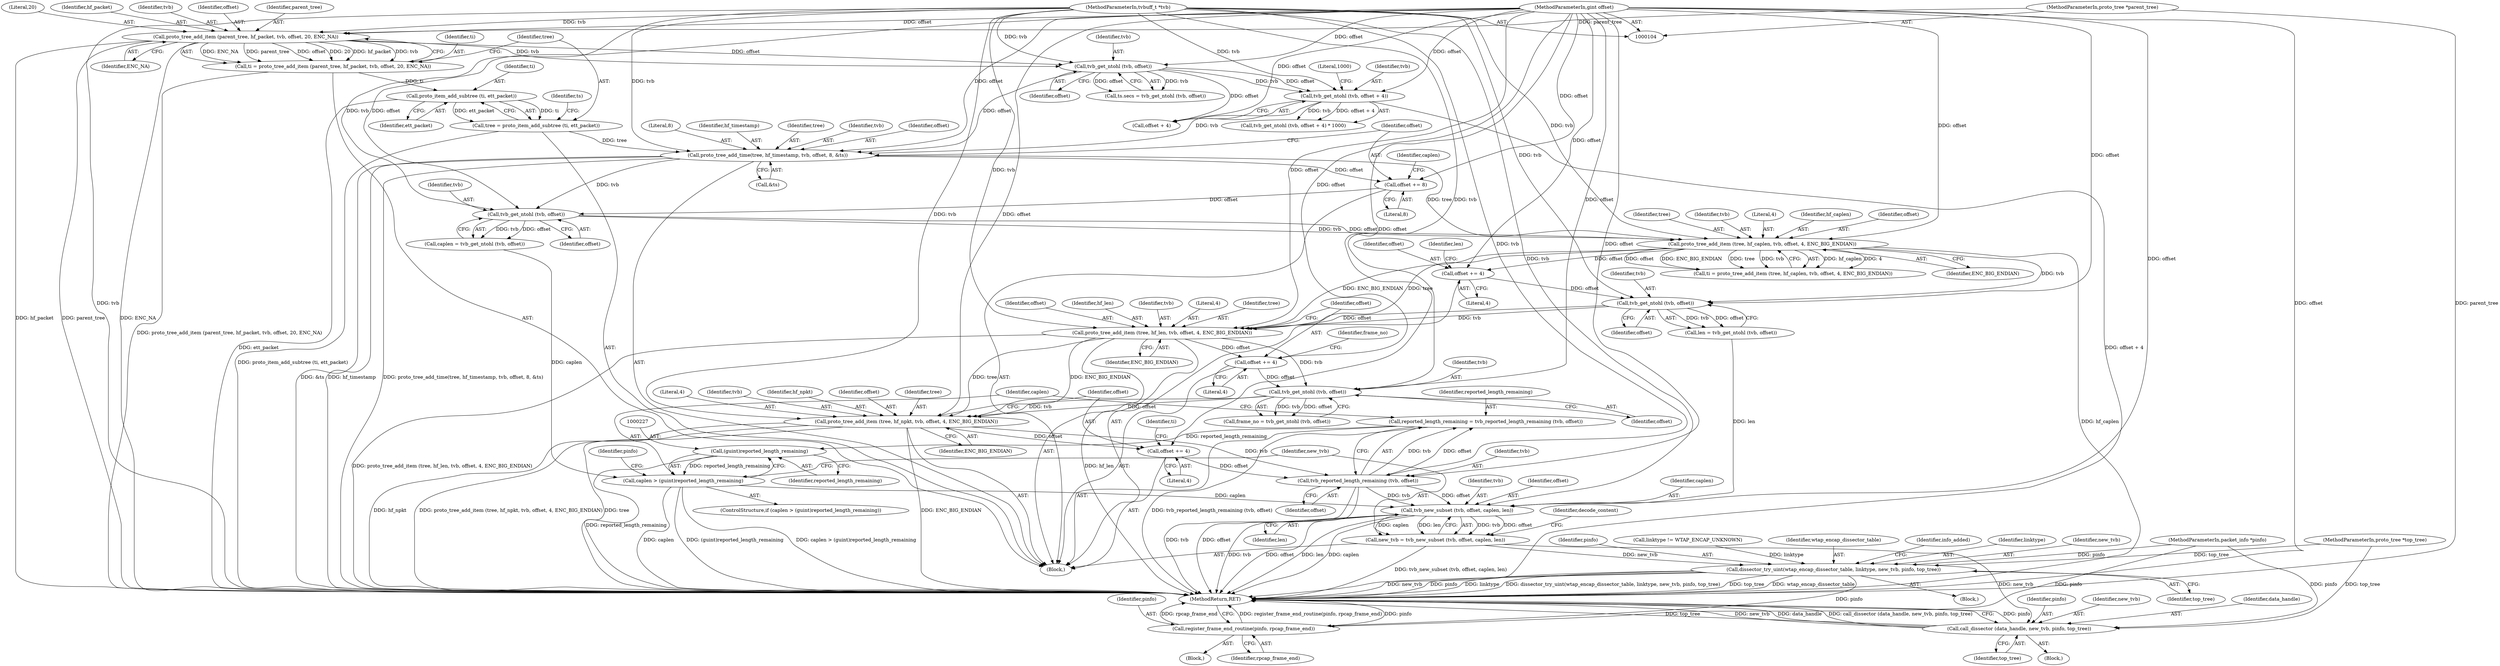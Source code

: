 digraph "1_wireshark_2c13e97d656c1c0ac4d76eb9d307664aae0e0cf7_1@API" {
"1000218" [label="(Call,reported_length_remaining = tvb_reported_length_remaining (tvb, offset))"];
"1000220" [label="(Call,tvb_reported_length_remaining (tvb, offset))"];
"1000200" [label="(Call,proto_tree_add_item (tree, hf_npkt, tvb, offset, 4, ENC_BIG_ENDIAN))"];
"1000185" [label="(Call,proto_tree_add_item (tree, hf_len, tvb, offset, 4, ENC_BIG_ENDIAN))"];
"1000170" [label="(Call,proto_tree_add_item (tree, hf_caplen, tvb, offset, 4, ENC_BIG_ENDIAN))"];
"1000152" [label="(Call,proto_tree_add_time(tree, hf_timestamp, tvb, offset, 8, &ts))"];
"1000129" [label="(Call,tree = proto_item_add_subtree (ti, ett_packet))"];
"1000131" [label="(Call,proto_item_add_subtree (ti, ett_packet))"];
"1000120" [label="(Call,ti = proto_tree_add_item (parent_tree, hf_packet, tvb, offset, 20, ENC_NA))"];
"1000122" [label="(Call,proto_tree_add_item (parent_tree, hf_packet, tvb, offset, 20, ENC_NA))"];
"1000108" [label="(MethodParameterIn,proto_tree *parent_tree)"];
"1000105" [label="(MethodParameterIn,tvbuff_t *tvb)"];
"1000109" [label="(MethodParameterIn,gint offset)"];
"1000146" [label="(Call,tvb_get_ntohl (tvb, offset + 4))"];
"1000138" [label="(Call,tvb_get_ntohl (tvb, offset))"];
"1000165" [label="(Call,tvb_get_ntohl (tvb, offset))"];
"1000160" [label="(Call,offset += 8)"];
"1000182" [label="(Call,tvb_get_ntohl (tvb, offset))"];
"1000177" [label="(Call,offset += 4)"];
"1000197" [label="(Call,tvb_get_ntohl (tvb, offset))"];
"1000192" [label="(Call,offset += 4)"];
"1000207" [label="(Call,offset += 4)"];
"1000226" [label="(Call,(guint)reported_length_remaining)"];
"1000224" [label="(Call,caplen > (guint)reported_length_remaining)"];
"1000238" [label="(Call,tvb_new_subset (tvb, offset, caplen, len))"];
"1000236" [label="(Call,new_tvb = tvb_new_subset (tvb, offset, caplen, len))"];
"1000250" [label="(Call,dissector_try_uint(wtap_encap_dissector_table, linktype, new_tvb, pinfo, top_tree))"];
"1000275" [label="(Call,register_frame_end_routine(pinfo, rpcap_frame_end))"];
"1000288" [label="(Call,call_dissector (data_handle, new_tvb, pinfo, top_tree))"];
"1000177" [label="(Call,offset += 4)"];
"1000241" [label="(Identifier,caplen)"];
"1000254" [label="(Identifier,pinfo)"];
"1000231" [label="(Identifier,pinfo)"];
"1000170" [label="(Call,proto_tree_add_item (tree, hf_caplen, tvb, offset, 4, ENC_BIG_ENDIAN))"];
"1000200" [label="(Call,proto_tree_add_item (tree, hf_npkt, tvb, offset, 4, ENC_BIG_ENDIAN))"];
"1000222" [label="(Identifier,offset)"];
"1000152" [label="(Call,proto_tree_add_time(tree, hf_timestamp, tvb, offset, 8, &ts))"];
"1000147" [label="(Identifier,tvb)"];
"1000207" [label="(Call,offset += 4)"];
"1000108" [label="(MethodParameterIn,proto_tree *parent_tree)"];
"1000249" [label="(Block,)"];
"1000225" [label="(Identifier,caplen)"];
"1000133" [label="(Identifier,ett_packet)"];
"1000171" [label="(Identifier,tree)"];
"1000178" [label="(Identifier,offset)"];
"1000199" [label="(Identifier,offset)"];
"1000246" [label="(Call,linktype != WTAP_ENCAP_UNKNOWN)"];
"1000129" [label="(Call,tree = proto_item_add_subtree (ti, ett_packet))"];
"1000289" [label="(Identifier,data_handle)"];
"1000188" [label="(Identifier,tvb)"];
"1000123" [label="(Identifier,parent_tree)"];
"1000134" [label="(Call,ts.secs = tvb_get_ntohl (tvb, offset))"];
"1000157" [label="(Literal,8)"];
"1000161" [label="(Identifier,offset)"];
"1000228" [label="(Identifier,reported_length_remaining)"];
"1000132" [label="(Identifier,ti)"];
"1000259" [label="(Block,)"];
"1000127" [label="(Literal,20)"];
"1000120" [label="(Call,ti = proto_tree_add_item (parent_tree, hf_packet, tvb, offset, 20, ENC_NA))"];
"1000124" [label="(Identifier,hf_packet)"];
"1000146" [label="(Call,tvb_get_ntohl (tvb, offset + 4))"];
"1000292" [label="(Identifier,top_tree)"];
"1000219" [label="(Identifier,reported_length_remaining)"];
"1000275" [label="(Call,register_frame_end_routine(pinfo, rpcap_frame_end))"];
"1000176" [label="(Identifier,ENC_BIG_ENDIAN)"];
"1000242" [label="(Identifier,len)"];
"1000195" [label="(Call,frame_no = tvb_get_ntohl (tvb, offset))"];
"1000245" [label="(Identifier,decode_content)"];
"1000179" [label="(Literal,4)"];
"1000180" [label="(Call,len = tvb_get_ntohl (tvb, offset))"];
"1000125" [label="(Identifier,tvb)"];
"1000173" [label="(Identifier,tvb)"];
"1000128" [label="(Identifier,ENC_NA)"];
"1000107" [label="(MethodParameterIn,proto_tree *top_tree)"];
"1000205" [label="(Literal,4)"];
"1000203" [label="(Identifier,tvb)"];
"1000226" [label="(Call,(guint)reported_length_remaining)"];
"1000131" [label="(Call,proto_item_add_subtree (ti, ett_packet))"];
"1000190" [label="(Literal,4)"];
"1000138" [label="(Call,tvb_get_ntohl (tvb, offset))"];
"1000162" [label="(Literal,8)"];
"1000202" [label="(Identifier,hf_npkt)"];
"1000130" [label="(Identifier,tree)"];
"1000184" [label="(Identifier,offset)"];
"1000291" [label="(Identifier,pinfo)"];
"1000238" [label="(Call,tvb_new_subset (tvb, offset, caplen, len))"];
"1000175" [label="(Literal,4)"];
"1000277" [label="(Identifier,rpcap_frame_end)"];
"1000250" [label="(Call,dissector_try_uint(wtap_encap_dissector_table, linktype, new_tvb, pinfo, top_tree))"];
"1000172" [label="(Identifier,hf_caplen)"];
"1000191" [label="(Identifier,ENC_BIG_ENDIAN)"];
"1000140" [label="(Identifier,offset)"];
"1000106" [label="(MethodParameterIn,packet_info *pinfo)"];
"1000288" [label="(Call,call_dissector (data_handle, new_tvb, pinfo, top_tree))"];
"1000122" [label="(Call,proto_tree_add_item (parent_tree, hf_packet, tvb, offset, 20, ENC_NA))"];
"1000139" [label="(Identifier,tvb)"];
"1000183" [label="(Identifier,tvb)"];
"1000174" [label="(Identifier,offset)"];
"1000251" [label="(Identifier,wtap_encap_dissector_table)"];
"1000126" [label="(Identifier,offset)"];
"1000148" [label="(Call,offset + 4)"];
"1000192" [label="(Call,offset += 4)"];
"1000158" [label="(Call,&ts)"];
"1000198" [label="(Identifier,tvb)"];
"1000208" [label="(Identifier,offset)"];
"1000154" [label="(Identifier,hf_timestamp)"];
"1000186" [label="(Identifier,tree)"];
"1000109" [label="(MethodParameterIn,gint offset)"];
"1000193" [label="(Identifier,offset)"];
"1000167" [label="(Identifier,offset)"];
"1000153" [label="(Identifier,tree)"];
"1000121" [label="(Identifier,ti)"];
"1000185" [label="(Call,proto_tree_add_item (tree, hf_len, tvb, offset, 4, ENC_BIG_ENDIAN))"];
"1000155" [label="(Identifier,tvb)"];
"1000220" [label="(Call,tvb_reported_length_remaining (tvb, offset))"];
"1000204" [label="(Identifier,offset)"];
"1000201" [label="(Identifier,tree)"];
"1000239" [label="(Identifier,tvb)"];
"1000189" [label="(Identifier,offset)"];
"1000168" [label="(Call,ti = proto_tree_add_item (tree, hf_caplen, tvb, offset, 4, ENC_BIG_ENDIAN))"];
"1000182" [label="(Call,tvb_get_ntohl (tvb, offset))"];
"1000258" [label="(Identifier,info_added)"];
"1000290" [label="(Identifier,new_tvb)"];
"1000165" [label="(Call,tvb_get_ntohl (tvb, offset))"];
"1000197" [label="(Call,tvb_get_ntohl (tvb, offset))"];
"1000164" [label="(Identifier,caplen)"];
"1000276" [label="(Identifier,pinfo)"];
"1000223" [label="(ControlStructure,if (caplen > (guint)reported_length_remaining))"];
"1000237" [label="(Identifier,new_tvb)"];
"1000145" [label="(Call,tvb_get_ntohl (tvb, offset + 4) * 1000)"];
"1000194" [label="(Literal,4)"];
"1000218" [label="(Call,reported_length_remaining = tvb_reported_length_remaining (tvb, offset))"];
"1000166" [label="(Identifier,tvb)"];
"1000293" [label="(MethodReturn,RET)"];
"1000111" [label="(Block,)"];
"1000206" [label="(Identifier,ENC_BIG_ENDIAN)"];
"1000160" [label="(Call,offset += 8)"];
"1000187" [label="(Identifier,hf_len)"];
"1000252" [label="(Identifier,linktype)"];
"1000279" [label="(Block,)"];
"1000224" [label="(Call,caplen > (guint)reported_length_remaining)"];
"1000221" [label="(Identifier,tvb)"];
"1000209" [label="(Literal,4)"];
"1000151" [label="(Literal,1000)"];
"1000181" [label="(Identifier,len)"];
"1000136" [label="(Identifier,ts)"];
"1000253" [label="(Identifier,new_tvb)"];
"1000236" [label="(Call,new_tvb = tvb_new_subset (tvb, offset, caplen, len))"];
"1000240" [label="(Identifier,offset)"];
"1000105" [label="(MethodParameterIn,tvbuff_t *tvb)"];
"1000156" [label="(Identifier,offset)"];
"1000196" [label="(Identifier,frame_no)"];
"1000255" [label="(Identifier,top_tree)"];
"1000211" [label="(Identifier,ti)"];
"1000163" [label="(Call,caplen = tvb_get_ntohl (tvb, offset))"];
"1000218" -> "1000111"  [label="AST: "];
"1000218" -> "1000220"  [label="CFG: "];
"1000219" -> "1000218"  [label="AST: "];
"1000220" -> "1000218"  [label="AST: "];
"1000225" -> "1000218"  [label="CFG: "];
"1000218" -> "1000293"  [label="DDG: tvb_reported_length_remaining (tvb, offset)"];
"1000220" -> "1000218"  [label="DDG: tvb"];
"1000220" -> "1000218"  [label="DDG: offset"];
"1000218" -> "1000226"  [label="DDG: reported_length_remaining"];
"1000220" -> "1000222"  [label="CFG: "];
"1000221" -> "1000220"  [label="AST: "];
"1000222" -> "1000220"  [label="AST: "];
"1000220" -> "1000293"  [label="DDG: tvb"];
"1000220" -> "1000293"  [label="DDG: offset"];
"1000200" -> "1000220"  [label="DDG: tvb"];
"1000105" -> "1000220"  [label="DDG: tvb"];
"1000207" -> "1000220"  [label="DDG: offset"];
"1000109" -> "1000220"  [label="DDG: offset"];
"1000220" -> "1000238"  [label="DDG: tvb"];
"1000220" -> "1000238"  [label="DDG: offset"];
"1000200" -> "1000111"  [label="AST: "];
"1000200" -> "1000206"  [label="CFG: "];
"1000201" -> "1000200"  [label="AST: "];
"1000202" -> "1000200"  [label="AST: "];
"1000203" -> "1000200"  [label="AST: "];
"1000204" -> "1000200"  [label="AST: "];
"1000205" -> "1000200"  [label="AST: "];
"1000206" -> "1000200"  [label="AST: "];
"1000208" -> "1000200"  [label="CFG: "];
"1000200" -> "1000293"  [label="DDG: proto_tree_add_item (tree, hf_npkt, tvb, offset, 4, ENC_BIG_ENDIAN)"];
"1000200" -> "1000293"  [label="DDG: tree"];
"1000200" -> "1000293"  [label="DDG: ENC_BIG_ENDIAN"];
"1000200" -> "1000293"  [label="DDG: hf_npkt"];
"1000185" -> "1000200"  [label="DDG: tree"];
"1000185" -> "1000200"  [label="DDG: ENC_BIG_ENDIAN"];
"1000197" -> "1000200"  [label="DDG: tvb"];
"1000197" -> "1000200"  [label="DDG: offset"];
"1000105" -> "1000200"  [label="DDG: tvb"];
"1000109" -> "1000200"  [label="DDG: offset"];
"1000200" -> "1000207"  [label="DDG: offset"];
"1000185" -> "1000111"  [label="AST: "];
"1000185" -> "1000191"  [label="CFG: "];
"1000186" -> "1000185"  [label="AST: "];
"1000187" -> "1000185"  [label="AST: "];
"1000188" -> "1000185"  [label="AST: "];
"1000189" -> "1000185"  [label="AST: "];
"1000190" -> "1000185"  [label="AST: "];
"1000191" -> "1000185"  [label="AST: "];
"1000193" -> "1000185"  [label="CFG: "];
"1000185" -> "1000293"  [label="DDG: proto_tree_add_item (tree, hf_len, tvb, offset, 4, ENC_BIG_ENDIAN)"];
"1000185" -> "1000293"  [label="DDG: hf_len"];
"1000170" -> "1000185"  [label="DDG: tree"];
"1000170" -> "1000185"  [label="DDG: ENC_BIG_ENDIAN"];
"1000182" -> "1000185"  [label="DDG: tvb"];
"1000182" -> "1000185"  [label="DDG: offset"];
"1000105" -> "1000185"  [label="DDG: tvb"];
"1000109" -> "1000185"  [label="DDG: offset"];
"1000185" -> "1000192"  [label="DDG: offset"];
"1000185" -> "1000197"  [label="DDG: tvb"];
"1000170" -> "1000168"  [label="AST: "];
"1000170" -> "1000176"  [label="CFG: "];
"1000171" -> "1000170"  [label="AST: "];
"1000172" -> "1000170"  [label="AST: "];
"1000173" -> "1000170"  [label="AST: "];
"1000174" -> "1000170"  [label="AST: "];
"1000175" -> "1000170"  [label="AST: "];
"1000176" -> "1000170"  [label="AST: "];
"1000168" -> "1000170"  [label="CFG: "];
"1000170" -> "1000293"  [label="DDG: hf_caplen"];
"1000170" -> "1000168"  [label="DDG: hf_caplen"];
"1000170" -> "1000168"  [label="DDG: 4"];
"1000170" -> "1000168"  [label="DDG: offset"];
"1000170" -> "1000168"  [label="DDG: ENC_BIG_ENDIAN"];
"1000170" -> "1000168"  [label="DDG: tree"];
"1000170" -> "1000168"  [label="DDG: tvb"];
"1000152" -> "1000170"  [label="DDG: tree"];
"1000165" -> "1000170"  [label="DDG: tvb"];
"1000165" -> "1000170"  [label="DDG: offset"];
"1000105" -> "1000170"  [label="DDG: tvb"];
"1000109" -> "1000170"  [label="DDG: offset"];
"1000170" -> "1000177"  [label="DDG: offset"];
"1000170" -> "1000182"  [label="DDG: tvb"];
"1000152" -> "1000111"  [label="AST: "];
"1000152" -> "1000158"  [label="CFG: "];
"1000153" -> "1000152"  [label="AST: "];
"1000154" -> "1000152"  [label="AST: "];
"1000155" -> "1000152"  [label="AST: "];
"1000156" -> "1000152"  [label="AST: "];
"1000157" -> "1000152"  [label="AST: "];
"1000158" -> "1000152"  [label="AST: "];
"1000161" -> "1000152"  [label="CFG: "];
"1000152" -> "1000293"  [label="DDG: hf_timestamp"];
"1000152" -> "1000293"  [label="DDG: proto_tree_add_time(tree, hf_timestamp, tvb, offset, 8, &ts)"];
"1000152" -> "1000293"  [label="DDG: &ts"];
"1000129" -> "1000152"  [label="DDG: tree"];
"1000146" -> "1000152"  [label="DDG: tvb"];
"1000105" -> "1000152"  [label="DDG: tvb"];
"1000109" -> "1000152"  [label="DDG: offset"];
"1000138" -> "1000152"  [label="DDG: offset"];
"1000152" -> "1000160"  [label="DDG: offset"];
"1000152" -> "1000165"  [label="DDG: tvb"];
"1000129" -> "1000111"  [label="AST: "];
"1000129" -> "1000131"  [label="CFG: "];
"1000130" -> "1000129"  [label="AST: "];
"1000131" -> "1000129"  [label="AST: "];
"1000136" -> "1000129"  [label="CFG: "];
"1000129" -> "1000293"  [label="DDG: proto_item_add_subtree (ti, ett_packet)"];
"1000131" -> "1000129"  [label="DDG: ti"];
"1000131" -> "1000129"  [label="DDG: ett_packet"];
"1000131" -> "1000133"  [label="CFG: "];
"1000132" -> "1000131"  [label="AST: "];
"1000133" -> "1000131"  [label="AST: "];
"1000131" -> "1000293"  [label="DDG: ett_packet"];
"1000120" -> "1000131"  [label="DDG: ti"];
"1000120" -> "1000111"  [label="AST: "];
"1000120" -> "1000122"  [label="CFG: "];
"1000121" -> "1000120"  [label="AST: "];
"1000122" -> "1000120"  [label="AST: "];
"1000130" -> "1000120"  [label="CFG: "];
"1000120" -> "1000293"  [label="DDG: proto_tree_add_item (parent_tree, hf_packet, tvb, offset, 20, ENC_NA)"];
"1000122" -> "1000120"  [label="DDG: ENC_NA"];
"1000122" -> "1000120"  [label="DDG: parent_tree"];
"1000122" -> "1000120"  [label="DDG: offset"];
"1000122" -> "1000120"  [label="DDG: 20"];
"1000122" -> "1000120"  [label="DDG: hf_packet"];
"1000122" -> "1000120"  [label="DDG: tvb"];
"1000122" -> "1000128"  [label="CFG: "];
"1000123" -> "1000122"  [label="AST: "];
"1000124" -> "1000122"  [label="AST: "];
"1000125" -> "1000122"  [label="AST: "];
"1000126" -> "1000122"  [label="AST: "];
"1000127" -> "1000122"  [label="AST: "];
"1000128" -> "1000122"  [label="AST: "];
"1000122" -> "1000293"  [label="DDG: parent_tree"];
"1000122" -> "1000293"  [label="DDG: ENC_NA"];
"1000122" -> "1000293"  [label="DDG: hf_packet"];
"1000108" -> "1000122"  [label="DDG: parent_tree"];
"1000105" -> "1000122"  [label="DDG: tvb"];
"1000109" -> "1000122"  [label="DDG: offset"];
"1000122" -> "1000138"  [label="DDG: tvb"];
"1000122" -> "1000138"  [label="DDG: offset"];
"1000108" -> "1000104"  [label="AST: "];
"1000108" -> "1000293"  [label="DDG: parent_tree"];
"1000105" -> "1000104"  [label="AST: "];
"1000105" -> "1000293"  [label="DDG: tvb"];
"1000105" -> "1000138"  [label="DDG: tvb"];
"1000105" -> "1000146"  [label="DDG: tvb"];
"1000105" -> "1000165"  [label="DDG: tvb"];
"1000105" -> "1000182"  [label="DDG: tvb"];
"1000105" -> "1000197"  [label="DDG: tvb"];
"1000105" -> "1000238"  [label="DDG: tvb"];
"1000109" -> "1000104"  [label="AST: "];
"1000109" -> "1000293"  [label="DDG: offset"];
"1000109" -> "1000138"  [label="DDG: offset"];
"1000109" -> "1000146"  [label="DDG: offset"];
"1000109" -> "1000148"  [label="DDG: offset"];
"1000109" -> "1000160"  [label="DDG: offset"];
"1000109" -> "1000165"  [label="DDG: offset"];
"1000109" -> "1000177"  [label="DDG: offset"];
"1000109" -> "1000182"  [label="DDG: offset"];
"1000109" -> "1000192"  [label="DDG: offset"];
"1000109" -> "1000197"  [label="DDG: offset"];
"1000109" -> "1000207"  [label="DDG: offset"];
"1000109" -> "1000238"  [label="DDG: offset"];
"1000146" -> "1000145"  [label="AST: "];
"1000146" -> "1000148"  [label="CFG: "];
"1000147" -> "1000146"  [label="AST: "];
"1000148" -> "1000146"  [label="AST: "];
"1000151" -> "1000146"  [label="CFG: "];
"1000146" -> "1000293"  [label="DDG: offset + 4"];
"1000146" -> "1000145"  [label="DDG: tvb"];
"1000146" -> "1000145"  [label="DDG: offset + 4"];
"1000138" -> "1000146"  [label="DDG: tvb"];
"1000138" -> "1000146"  [label="DDG: offset"];
"1000138" -> "1000134"  [label="AST: "];
"1000138" -> "1000140"  [label="CFG: "];
"1000139" -> "1000138"  [label="AST: "];
"1000140" -> "1000138"  [label="AST: "];
"1000134" -> "1000138"  [label="CFG: "];
"1000138" -> "1000134"  [label="DDG: tvb"];
"1000138" -> "1000134"  [label="DDG: offset"];
"1000138" -> "1000148"  [label="DDG: offset"];
"1000165" -> "1000163"  [label="AST: "];
"1000165" -> "1000167"  [label="CFG: "];
"1000166" -> "1000165"  [label="AST: "];
"1000167" -> "1000165"  [label="AST: "];
"1000163" -> "1000165"  [label="CFG: "];
"1000165" -> "1000163"  [label="DDG: tvb"];
"1000165" -> "1000163"  [label="DDG: offset"];
"1000160" -> "1000165"  [label="DDG: offset"];
"1000160" -> "1000111"  [label="AST: "];
"1000160" -> "1000162"  [label="CFG: "];
"1000161" -> "1000160"  [label="AST: "];
"1000162" -> "1000160"  [label="AST: "];
"1000164" -> "1000160"  [label="CFG: "];
"1000182" -> "1000180"  [label="AST: "];
"1000182" -> "1000184"  [label="CFG: "];
"1000183" -> "1000182"  [label="AST: "];
"1000184" -> "1000182"  [label="AST: "];
"1000180" -> "1000182"  [label="CFG: "];
"1000182" -> "1000180"  [label="DDG: tvb"];
"1000182" -> "1000180"  [label="DDG: offset"];
"1000177" -> "1000182"  [label="DDG: offset"];
"1000177" -> "1000111"  [label="AST: "];
"1000177" -> "1000179"  [label="CFG: "];
"1000178" -> "1000177"  [label="AST: "];
"1000179" -> "1000177"  [label="AST: "];
"1000181" -> "1000177"  [label="CFG: "];
"1000197" -> "1000195"  [label="AST: "];
"1000197" -> "1000199"  [label="CFG: "];
"1000198" -> "1000197"  [label="AST: "];
"1000199" -> "1000197"  [label="AST: "];
"1000195" -> "1000197"  [label="CFG: "];
"1000197" -> "1000195"  [label="DDG: tvb"];
"1000197" -> "1000195"  [label="DDG: offset"];
"1000192" -> "1000197"  [label="DDG: offset"];
"1000192" -> "1000111"  [label="AST: "];
"1000192" -> "1000194"  [label="CFG: "];
"1000193" -> "1000192"  [label="AST: "];
"1000194" -> "1000192"  [label="AST: "];
"1000196" -> "1000192"  [label="CFG: "];
"1000207" -> "1000111"  [label="AST: "];
"1000207" -> "1000209"  [label="CFG: "];
"1000208" -> "1000207"  [label="AST: "];
"1000209" -> "1000207"  [label="AST: "];
"1000211" -> "1000207"  [label="CFG: "];
"1000226" -> "1000224"  [label="AST: "];
"1000226" -> "1000228"  [label="CFG: "];
"1000227" -> "1000226"  [label="AST: "];
"1000228" -> "1000226"  [label="AST: "];
"1000224" -> "1000226"  [label="CFG: "];
"1000226" -> "1000293"  [label="DDG: reported_length_remaining"];
"1000226" -> "1000224"  [label="DDG: reported_length_remaining"];
"1000224" -> "1000223"  [label="AST: "];
"1000225" -> "1000224"  [label="AST: "];
"1000231" -> "1000224"  [label="CFG: "];
"1000237" -> "1000224"  [label="CFG: "];
"1000224" -> "1000293"  [label="DDG: caplen"];
"1000224" -> "1000293"  [label="DDG: (guint)reported_length_remaining"];
"1000224" -> "1000293"  [label="DDG: caplen > (guint)reported_length_remaining"];
"1000163" -> "1000224"  [label="DDG: caplen"];
"1000224" -> "1000238"  [label="DDG: caplen"];
"1000238" -> "1000236"  [label="AST: "];
"1000238" -> "1000242"  [label="CFG: "];
"1000239" -> "1000238"  [label="AST: "];
"1000240" -> "1000238"  [label="AST: "];
"1000241" -> "1000238"  [label="AST: "];
"1000242" -> "1000238"  [label="AST: "];
"1000236" -> "1000238"  [label="CFG: "];
"1000238" -> "1000293"  [label="DDG: tvb"];
"1000238" -> "1000293"  [label="DDG: offset"];
"1000238" -> "1000293"  [label="DDG: len"];
"1000238" -> "1000293"  [label="DDG: caplen"];
"1000238" -> "1000236"  [label="DDG: tvb"];
"1000238" -> "1000236"  [label="DDG: offset"];
"1000238" -> "1000236"  [label="DDG: caplen"];
"1000238" -> "1000236"  [label="DDG: len"];
"1000180" -> "1000238"  [label="DDG: len"];
"1000236" -> "1000111"  [label="AST: "];
"1000237" -> "1000236"  [label="AST: "];
"1000245" -> "1000236"  [label="CFG: "];
"1000236" -> "1000293"  [label="DDG: tvb_new_subset (tvb, offset, caplen, len)"];
"1000236" -> "1000250"  [label="DDG: new_tvb"];
"1000236" -> "1000288"  [label="DDG: new_tvb"];
"1000250" -> "1000249"  [label="AST: "];
"1000250" -> "1000255"  [label="CFG: "];
"1000251" -> "1000250"  [label="AST: "];
"1000252" -> "1000250"  [label="AST: "];
"1000253" -> "1000250"  [label="AST: "];
"1000254" -> "1000250"  [label="AST: "];
"1000255" -> "1000250"  [label="AST: "];
"1000258" -> "1000250"  [label="CFG: "];
"1000250" -> "1000293"  [label="DDG: top_tree"];
"1000250" -> "1000293"  [label="DDG: wtap_encap_dissector_table"];
"1000250" -> "1000293"  [label="DDG: new_tvb"];
"1000250" -> "1000293"  [label="DDG: pinfo"];
"1000250" -> "1000293"  [label="DDG: linktype"];
"1000250" -> "1000293"  [label="DDG: dissector_try_uint(wtap_encap_dissector_table, linktype, new_tvb, pinfo, top_tree)"];
"1000246" -> "1000250"  [label="DDG: linktype"];
"1000106" -> "1000250"  [label="DDG: pinfo"];
"1000107" -> "1000250"  [label="DDG: top_tree"];
"1000250" -> "1000275"  [label="DDG: pinfo"];
"1000275" -> "1000259"  [label="AST: "];
"1000275" -> "1000277"  [label="CFG: "];
"1000276" -> "1000275"  [label="AST: "];
"1000277" -> "1000275"  [label="AST: "];
"1000293" -> "1000275"  [label="CFG: "];
"1000275" -> "1000293"  [label="DDG: register_frame_end_routine(pinfo, rpcap_frame_end)"];
"1000275" -> "1000293"  [label="DDG: pinfo"];
"1000275" -> "1000293"  [label="DDG: rpcap_frame_end"];
"1000106" -> "1000275"  [label="DDG: pinfo"];
"1000288" -> "1000279"  [label="AST: "];
"1000288" -> "1000292"  [label="CFG: "];
"1000289" -> "1000288"  [label="AST: "];
"1000290" -> "1000288"  [label="AST: "];
"1000291" -> "1000288"  [label="AST: "];
"1000292" -> "1000288"  [label="AST: "];
"1000293" -> "1000288"  [label="CFG: "];
"1000288" -> "1000293"  [label="DDG: pinfo"];
"1000288" -> "1000293"  [label="DDG: top_tree"];
"1000288" -> "1000293"  [label="DDG: new_tvb"];
"1000288" -> "1000293"  [label="DDG: data_handle"];
"1000288" -> "1000293"  [label="DDG: call_dissector (data_handle, new_tvb, pinfo, top_tree)"];
"1000106" -> "1000288"  [label="DDG: pinfo"];
"1000107" -> "1000288"  [label="DDG: top_tree"];
}
